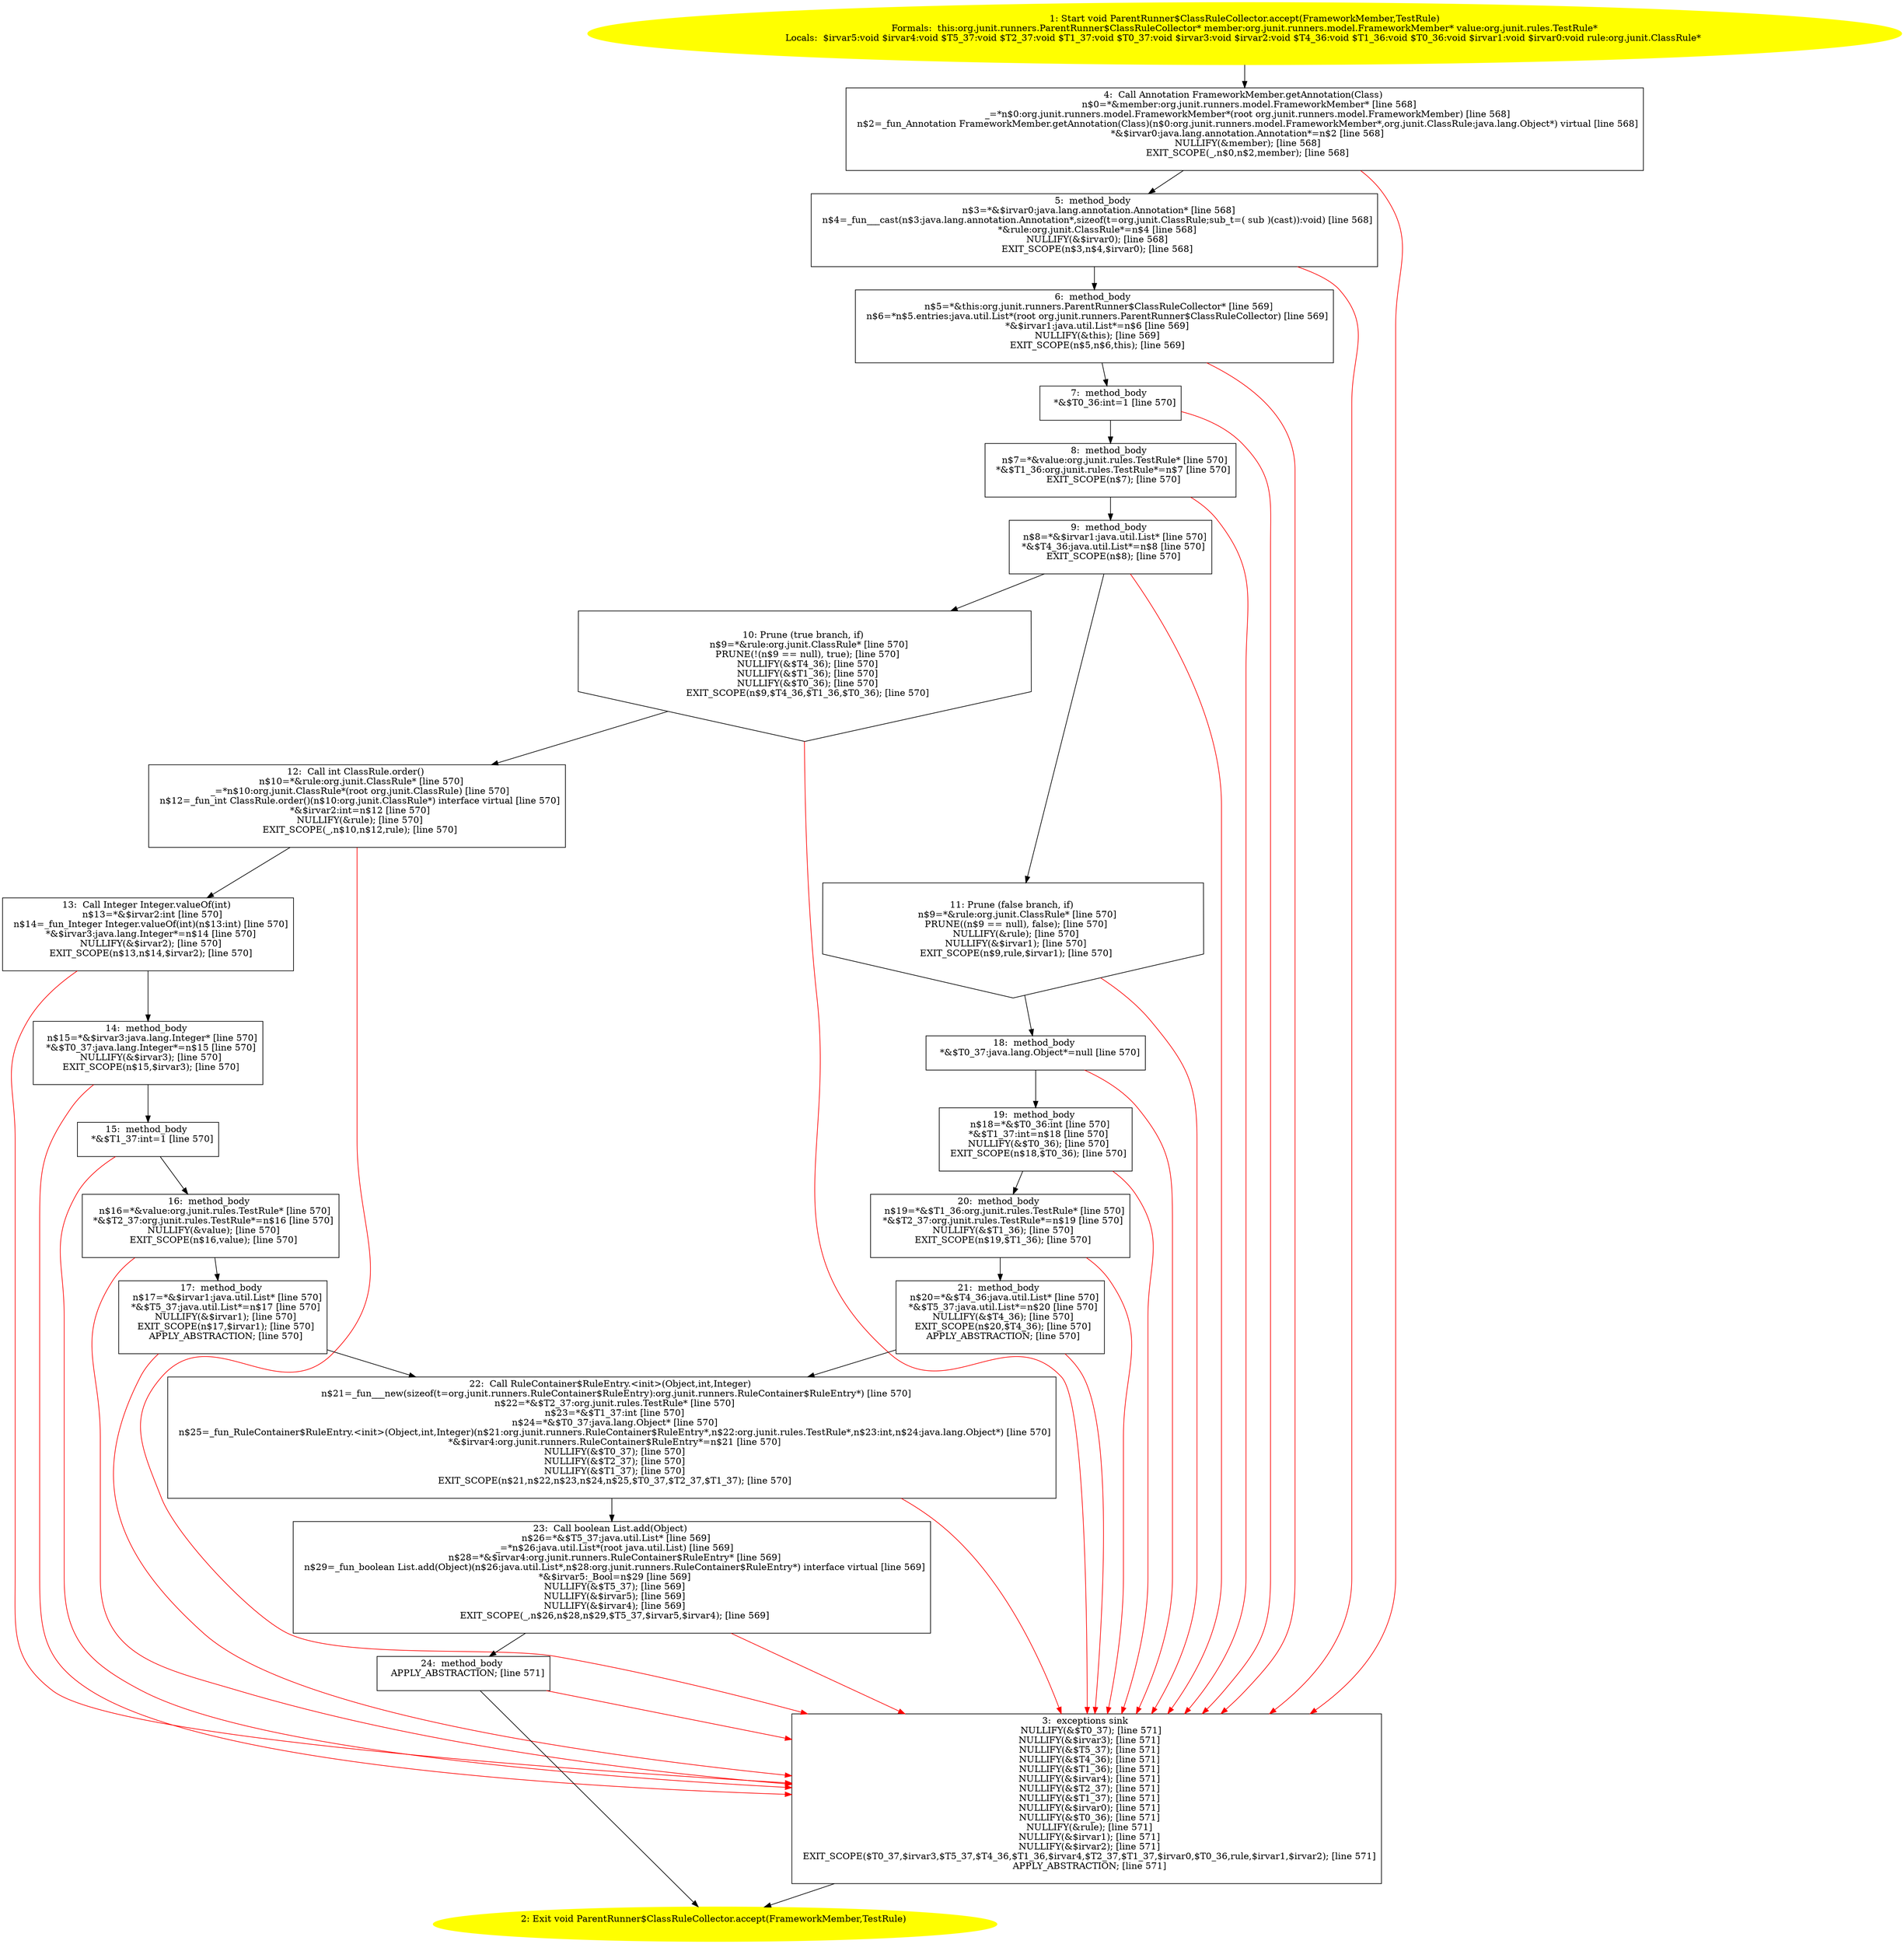 /* @generated */
digraph cfg {
"org.junit.runners.ParentRunner$ClassRuleCollector.accept(org.junit.runners.model.FrameworkMember,org.2ba70e14d24de3cc5faf973e01263235_1" [label="1: Start void ParentRunner$ClassRuleCollector.accept(FrameworkMember,TestRule)\nFormals:  this:org.junit.runners.ParentRunner$ClassRuleCollector* member:org.junit.runners.model.FrameworkMember* value:org.junit.rules.TestRule*\nLocals:  $irvar5:void $irvar4:void $T5_37:void $T2_37:void $T1_37:void $T0_37:void $irvar3:void $irvar2:void $T4_36:void $T1_36:void $T0_36:void $irvar1:void $irvar0:void rule:org.junit.ClassRule* \n  " color=yellow style=filled]
	

	 "org.junit.runners.ParentRunner$ClassRuleCollector.accept(org.junit.runners.model.FrameworkMember,org.2ba70e14d24de3cc5faf973e01263235_1" -> "org.junit.runners.ParentRunner$ClassRuleCollector.accept(org.junit.runners.model.FrameworkMember,org.2ba70e14d24de3cc5faf973e01263235_4" ;
"org.junit.runners.ParentRunner$ClassRuleCollector.accept(org.junit.runners.model.FrameworkMember,org.2ba70e14d24de3cc5faf973e01263235_2" [label="2: Exit void ParentRunner$ClassRuleCollector.accept(FrameworkMember,TestRule) \n  " color=yellow style=filled]
	

"org.junit.runners.ParentRunner$ClassRuleCollector.accept(org.junit.runners.model.FrameworkMember,org.2ba70e14d24de3cc5faf973e01263235_3" [label="3:  exceptions sink \n   NULLIFY(&$T0_37); [line 571]\n  NULLIFY(&$irvar3); [line 571]\n  NULLIFY(&$T5_37); [line 571]\n  NULLIFY(&$T4_36); [line 571]\n  NULLIFY(&$T1_36); [line 571]\n  NULLIFY(&$irvar4); [line 571]\n  NULLIFY(&$T2_37); [line 571]\n  NULLIFY(&$T1_37); [line 571]\n  NULLIFY(&$irvar0); [line 571]\n  NULLIFY(&$T0_36); [line 571]\n  NULLIFY(&rule); [line 571]\n  NULLIFY(&$irvar1); [line 571]\n  NULLIFY(&$irvar2); [line 571]\n  EXIT_SCOPE($T0_37,$irvar3,$T5_37,$T4_36,$T1_36,$irvar4,$T2_37,$T1_37,$irvar0,$T0_36,rule,$irvar1,$irvar2); [line 571]\n  APPLY_ABSTRACTION; [line 571]\n " shape="box"]
	

	 "org.junit.runners.ParentRunner$ClassRuleCollector.accept(org.junit.runners.model.FrameworkMember,org.2ba70e14d24de3cc5faf973e01263235_3" -> "org.junit.runners.ParentRunner$ClassRuleCollector.accept(org.junit.runners.model.FrameworkMember,org.2ba70e14d24de3cc5faf973e01263235_2" ;
"org.junit.runners.ParentRunner$ClassRuleCollector.accept(org.junit.runners.model.FrameworkMember,org.2ba70e14d24de3cc5faf973e01263235_4" [label="4:  Call Annotation FrameworkMember.getAnnotation(Class) \n   n$0=*&member:org.junit.runners.model.FrameworkMember* [line 568]\n  _=*n$0:org.junit.runners.model.FrameworkMember*(root org.junit.runners.model.FrameworkMember) [line 568]\n  n$2=_fun_Annotation FrameworkMember.getAnnotation(Class)(n$0:org.junit.runners.model.FrameworkMember*,org.junit.ClassRule:java.lang.Object*) virtual [line 568]\n  *&$irvar0:java.lang.annotation.Annotation*=n$2 [line 568]\n  NULLIFY(&member); [line 568]\n  EXIT_SCOPE(_,n$0,n$2,member); [line 568]\n " shape="box"]
	

	 "org.junit.runners.ParentRunner$ClassRuleCollector.accept(org.junit.runners.model.FrameworkMember,org.2ba70e14d24de3cc5faf973e01263235_4" -> "org.junit.runners.ParentRunner$ClassRuleCollector.accept(org.junit.runners.model.FrameworkMember,org.2ba70e14d24de3cc5faf973e01263235_5" ;
	 "org.junit.runners.ParentRunner$ClassRuleCollector.accept(org.junit.runners.model.FrameworkMember,org.2ba70e14d24de3cc5faf973e01263235_4" -> "org.junit.runners.ParentRunner$ClassRuleCollector.accept(org.junit.runners.model.FrameworkMember,org.2ba70e14d24de3cc5faf973e01263235_3" [color="red" ];
"org.junit.runners.ParentRunner$ClassRuleCollector.accept(org.junit.runners.model.FrameworkMember,org.2ba70e14d24de3cc5faf973e01263235_5" [label="5:  method_body \n   n$3=*&$irvar0:java.lang.annotation.Annotation* [line 568]\n  n$4=_fun___cast(n$3:java.lang.annotation.Annotation*,sizeof(t=org.junit.ClassRule;sub_t=( sub )(cast)):void) [line 568]\n  *&rule:org.junit.ClassRule*=n$4 [line 568]\n  NULLIFY(&$irvar0); [line 568]\n  EXIT_SCOPE(n$3,n$4,$irvar0); [line 568]\n " shape="box"]
	

	 "org.junit.runners.ParentRunner$ClassRuleCollector.accept(org.junit.runners.model.FrameworkMember,org.2ba70e14d24de3cc5faf973e01263235_5" -> "org.junit.runners.ParentRunner$ClassRuleCollector.accept(org.junit.runners.model.FrameworkMember,org.2ba70e14d24de3cc5faf973e01263235_6" ;
	 "org.junit.runners.ParentRunner$ClassRuleCollector.accept(org.junit.runners.model.FrameworkMember,org.2ba70e14d24de3cc5faf973e01263235_5" -> "org.junit.runners.ParentRunner$ClassRuleCollector.accept(org.junit.runners.model.FrameworkMember,org.2ba70e14d24de3cc5faf973e01263235_3" [color="red" ];
"org.junit.runners.ParentRunner$ClassRuleCollector.accept(org.junit.runners.model.FrameworkMember,org.2ba70e14d24de3cc5faf973e01263235_6" [label="6:  method_body \n   n$5=*&this:org.junit.runners.ParentRunner$ClassRuleCollector* [line 569]\n  n$6=*n$5.entries:java.util.List*(root org.junit.runners.ParentRunner$ClassRuleCollector) [line 569]\n  *&$irvar1:java.util.List*=n$6 [line 569]\n  NULLIFY(&this); [line 569]\n  EXIT_SCOPE(n$5,n$6,this); [line 569]\n " shape="box"]
	

	 "org.junit.runners.ParentRunner$ClassRuleCollector.accept(org.junit.runners.model.FrameworkMember,org.2ba70e14d24de3cc5faf973e01263235_6" -> "org.junit.runners.ParentRunner$ClassRuleCollector.accept(org.junit.runners.model.FrameworkMember,org.2ba70e14d24de3cc5faf973e01263235_7" ;
	 "org.junit.runners.ParentRunner$ClassRuleCollector.accept(org.junit.runners.model.FrameworkMember,org.2ba70e14d24de3cc5faf973e01263235_6" -> "org.junit.runners.ParentRunner$ClassRuleCollector.accept(org.junit.runners.model.FrameworkMember,org.2ba70e14d24de3cc5faf973e01263235_3" [color="red" ];
"org.junit.runners.ParentRunner$ClassRuleCollector.accept(org.junit.runners.model.FrameworkMember,org.2ba70e14d24de3cc5faf973e01263235_7" [label="7:  method_body \n   *&$T0_36:int=1 [line 570]\n " shape="box"]
	

	 "org.junit.runners.ParentRunner$ClassRuleCollector.accept(org.junit.runners.model.FrameworkMember,org.2ba70e14d24de3cc5faf973e01263235_7" -> "org.junit.runners.ParentRunner$ClassRuleCollector.accept(org.junit.runners.model.FrameworkMember,org.2ba70e14d24de3cc5faf973e01263235_8" ;
	 "org.junit.runners.ParentRunner$ClassRuleCollector.accept(org.junit.runners.model.FrameworkMember,org.2ba70e14d24de3cc5faf973e01263235_7" -> "org.junit.runners.ParentRunner$ClassRuleCollector.accept(org.junit.runners.model.FrameworkMember,org.2ba70e14d24de3cc5faf973e01263235_3" [color="red" ];
"org.junit.runners.ParentRunner$ClassRuleCollector.accept(org.junit.runners.model.FrameworkMember,org.2ba70e14d24de3cc5faf973e01263235_8" [label="8:  method_body \n   n$7=*&value:org.junit.rules.TestRule* [line 570]\n  *&$T1_36:org.junit.rules.TestRule*=n$7 [line 570]\n  EXIT_SCOPE(n$7); [line 570]\n " shape="box"]
	

	 "org.junit.runners.ParentRunner$ClassRuleCollector.accept(org.junit.runners.model.FrameworkMember,org.2ba70e14d24de3cc5faf973e01263235_8" -> "org.junit.runners.ParentRunner$ClassRuleCollector.accept(org.junit.runners.model.FrameworkMember,org.2ba70e14d24de3cc5faf973e01263235_9" ;
	 "org.junit.runners.ParentRunner$ClassRuleCollector.accept(org.junit.runners.model.FrameworkMember,org.2ba70e14d24de3cc5faf973e01263235_8" -> "org.junit.runners.ParentRunner$ClassRuleCollector.accept(org.junit.runners.model.FrameworkMember,org.2ba70e14d24de3cc5faf973e01263235_3" [color="red" ];
"org.junit.runners.ParentRunner$ClassRuleCollector.accept(org.junit.runners.model.FrameworkMember,org.2ba70e14d24de3cc5faf973e01263235_9" [label="9:  method_body \n   n$8=*&$irvar1:java.util.List* [line 570]\n  *&$T4_36:java.util.List*=n$8 [line 570]\n  EXIT_SCOPE(n$8); [line 570]\n " shape="box"]
	

	 "org.junit.runners.ParentRunner$ClassRuleCollector.accept(org.junit.runners.model.FrameworkMember,org.2ba70e14d24de3cc5faf973e01263235_9" -> "org.junit.runners.ParentRunner$ClassRuleCollector.accept(org.junit.runners.model.FrameworkMember,org.2ba70e14d24de3cc5faf973e01263235_10" ;
	 "org.junit.runners.ParentRunner$ClassRuleCollector.accept(org.junit.runners.model.FrameworkMember,org.2ba70e14d24de3cc5faf973e01263235_9" -> "org.junit.runners.ParentRunner$ClassRuleCollector.accept(org.junit.runners.model.FrameworkMember,org.2ba70e14d24de3cc5faf973e01263235_11" ;
	 "org.junit.runners.ParentRunner$ClassRuleCollector.accept(org.junit.runners.model.FrameworkMember,org.2ba70e14d24de3cc5faf973e01263235_9" -> "org.junit.runners.ParentRunner$ClassRuleCollector.accept(org.junit.runners.model.FrameworkMember,org.2ba70e14d24de3cc5faf973e01263235_3" [color="red" ];
"org.junit.runners.ParentRunner$ClassRuleCollector.accept(org.junit.runners.model.FrameworkMember,org.2ba70e14d24de3cc5faf973e01263235_10" [label="10: Prune (true branch, if) \n   n$9=*&rule:org.junit.ClassRule* [line 570]\n  PRUNE(!(n$9 == null), true); [line 570]\n  NULLIFY(&$T4_36); [line 570]\n  NULLIFY(&$T1_36); [line 570]\n  NULLIFY(&$T0_36); [line 570]\n  EXIT_SCOPE(n$9,$T4_36,$T1_36,$T0_36); [line 570]\n " shape="invhouse"]
	

	 "org.junit.runners.ParentRunner$ClassRuleCollector.accept(org.junit.runners.model.FrameworkMember,org.2ba70e14d24de3cc5faf973e01263235_10" -> "org.junit.runners.ParentRunner$ClassRuleCollector.accept(org.junit.runners.model.FrameworkMember,org.2ba70e14d24de3cc5faf973e01263235_12" ;
	 "org.junit.runners.ParentRunner$ClassRuleCollector.accept(org.junit.runners.model.FrameworkMember,org.2ba70e14d24de3cc5faf973e01263235_10" -> "org.junit.runners.ParentRunner$ClassRuleCollector.accept(org.junit.runners.model.FrameworkMember,org.2ba70e14d24de3cc5faf973e01263235_3" [color="red" ];
"org.junit.runners.ParentRunner$ClassRuleCollector.accept(org.junit.runners.model.FrameworkMember,org.2ba70e14d24de3cc5faf973e01263235_11" [label="11: Prune (false branch, if) \n   n$9=*&rule:org.junit.ClassRule* [line 570]\n  PRUNE((n$9 == null), false); [line 570]\n  NULLIFY(&rule); [line 570]\n  NULLIFY(&$irvar1); [line 570]\n  EXIT_SCOPE(n$9,rule,$irvar1); [line 570]\n " shape="invhouse"]
	

	 "org.junit.runners.ParentRunner$ClassRuleCollector.accept(org.junit.runners.model.FrameworkMember,org.2ba70e14d24de3cc5faf973e01263235_11" -> "org.junit.runners.ParentRunner$ClassRuleCollector.accept(org.junit.runners.model.FrameworkMember,org.2ba70e14d24de3cc5faf973e01263235_18" ;
	 "org.junit.runners.ParentRunner$ClassRuleCollector.accept(org.junit.runners.model.FrameworkMember,org.2ba70e14d24de3cc5faf973e01263235_11" -> "org.junit.runners.ParentRunner$ClassRuleCollector.accept(org.junit.runners.model.FrameworkMember,org.2ba70e14d24de3cc5faf973e01263235_3" [color="red" ];
"org.junit.runners.ParentRunner$ClassRuleCollector.accept(org.junit.runners.model.FrameworkMember,org.2ba70e14d24de3cc5faf973e01263235_12" [label="12:  Call int ClassRule.order() \n   n$10=*&rule:org.junit.ClassRule* [line 570]\n  _=*n$10:org.junit.ClassRule*(root org.junit.ClassRule) [line 570]\n  n$12=_fun_int ClassRule.order()(n$10:org.junit.ClassRule*) interface virtual [line 570]\n  *&$irvar2:int=n$12 [line 570]\n  NULLIFY(&rule); [line 570]\n  EXIT_SCOPE(_,n$10,n$12,rule); [line 570]\n " shape="box"]
	

	 "org.junit.runners.ParentRunner$ClassRuleCollector.accept(org.junit.runners.model.FrameworkMember,org.2ba70e14d24de3cc5faf973e01263235_12" -> "org.junit.runners.ParentRunner$ClassRuleCollector.accept(org.junit.runners.model.FrameworkMember,org.2ba70e14d24de3cc5faf973e01263235_13" ;
	 "org.junit.runners.ParentRunner$ClassRuleCollector.accept(org.junit.runners.model.FrameworkMember,org.2ba70e14d24de3cc5faf973e01263235_12" -> "org.junit.runners.ParentRunner$ClassRuleCollector.accept(org.junit.runners.model.FrameworkMember,org.2ba70e14d24de3cc5faf973e01263235_3" [color="red" ];
"org.junit.runners.ParentRunner$ClassRuleCollector.accept(org.junit.runners.model.FrameworkMember,org.2ba70e14d24de3cc5faf973e01263235_13" [label="13:  Call Integer Integer.valueOf(int) \n   n$13=*&$irvar2:int [line 570]\n  n$14=_fun_Integer Integer.valueOf(int)(n$13:int) [line 570]\n  *&$irvar3:java.lang.Integer*=n$14 [line 570]\n  NULLIFY(&$irvar2); [line 570]\n  EXIT_SCOPE(n$13,n$14,$irvar2); [line 570]\n " shape="box"]
	

	 "org.junit.runners.ParentRunner$ClassRuleCollector.accept(org.junit.runners.model.FrameworkMember,org.2ba70e14d24de3cc5faf973e01263235_13" -> "org.junit.runners.ParentRunner$ClassRuleCollector.accept(org.junit.runners.model.FrameworkMember,org.2ba70e14d24de3cc5faf973e01263235_14" ;
	 "org.junit.runners.ParentRunner$ClassRuleCollector.accept(org.junit.runners.model.FrameworkMember,org.2ba70e14d24de3cc5faf973e01263235_13" -> "org.junit.runners.ParentRunner$ClassRuleCollector.accept(org.junit.runners.model.FrameworkMember,org.2ba70e14d24de3cc5faf973e01263235_3" [color="red" ];
"org.junit.runners.ParentRunner$ClassRuleCollector.accept(org.junit.runners.model.FrameworkMember,org.2ba70e14d24de3cc5faf973e01263235_14" [label="14:  method_body \n   n$15=*&$irvar3:java.lang.Integer* [line 570]\n  *&$T0_37:java.lang.Integer*=n$15 [line 570]\n  NULLIFY(&$irvar3); [line 570]\n  EXIT_SCOPE(n$15,$irvar3); [line 570]\n " shape="box"]
	

	 "org.junit.runners.ParentRunner$ClassRuleCollector.accept(org.junit.runners.model.FrameworkMember,org.2ba70e14d24de3cc5faf973e01263235_14" -> "org.junit.runners.ParentRunner$ClassRuleCollector.accept(org.junit.runners.model.FrameworkMember,org.2ba70e14d24de3cc5faf973e01263235_15" ;
	 "org.junit.runners.ParentRunner$ClassRuleCollector.accept(org.junit.runners.model.FrameworkMember,org.2ba70e14d24de3cc5faf973e01263235_14" -> "org.junit.runners.ParentRunner$ClassRuleCollector.accept(org.junit.runners.model.FrameworkMember,org.2ba70e14d24de3cc5faf973e01263235_3" [color="red" ];
"org.junit.runners.ParentRunner$ClassRuleCollector.accept(org.junit.runners.model.FrameworkMember,org.2ba70e14d24de3cc5faf973e01263235_15" [label="15:  method_body \n   *&$T1_37:int=1 [line 570]\n " shape="box"]
	

	 "org.junit.runners.ParentRunner$ClassRuleCollector.accept(org.junit.runners.model.FrameworkMember,org.2ba70e14d24de3cc5faf973e01263235_15" -> "org.junit.runners.ParentRunner$ClassRuleCollector.accept(org.junit.runners.model.FrameworkMember,org.2ba70e14d24de3cc5faf973e01263235_16" ;
	 "org.junit.runners.ParentRunner$ClassRuleCollector.accept(org.junit.runners.model.FrameworkMember,org.2ba70e14d24de3cc5faf973e01263235_15" -> "org.junit.runners.ParentRunner$ClassRuleCollector.accept(org.junit.runners.model.FrameworkMember,org.2ba70e14d24de3cc5faf973e01263235_3" [color="red" ];
"org.junit.runners.ParentRunner$ClassRuleCollector.accept(org.junit.runners.model.FrameworkMember,org.2ba70e14d24de3cc5faf973e01263235_16" [label="16:  method_body \n   n$16=*&value:org.junit.rules.TestRule* [line 570]\n  *&$T2_37:org.junit.rules.TestRule*=n$16 [line 570]\n  NULLIFY(&value); [line 570]\n  EXIT_SCOPE(n$16,value); [line 570]\n " shape="box"]
	

	 "org.junit.runners.ParentRunner$ClassRuleCollector.accept(org.junit.runners.model.FrameworkMember,org.2ba70e14d24de3cc5faf973e01263235_16" -> "org.junit.runners.ParentRunner$ClassRuleCollector.accept(org.junit.runners.model.FrameworkMember,org.2ba70e14d24de3cc5faf973e01263235_17" ;
	 "org.junit.runners.ParentRunner$ClassRuleCollector.accept(org.junit.runners.model.FrameworkMember,org.2ba70e14d24de3cc5faf973e01263235_16" -> "org.junit.runners.ParentRunner$ClassRuleCollector.accept(org.junit.runners.model.FrameworkMember,org.2ba70e14d24de3cc5faf973e01263235_3" [color="red" ];
"org.junit.runners.ParentRunner$ClassRuleCollector.accept(org.junit.runners.model.FrameworkMember,org.2ba70e14d24de3cc5faf973e01263235_17" [label="17:  method_body \n   n$17=*&$irvar1:java.util.List* [line 570]\n  *&$T5_37:java.util.List*=n$17 [line 570]\n  NULLIFY(&$irvar1); [line 570]\n  EXIT_SCOPE(n$17,$irvar1); [line 570]\n  APPLY_ABSTRACTION; [line 570]\n " shape="box"]
	

	 "org.junit.runners.ParentRunner$ClassRuleCollector.accept(org.junit.runners.model.FrameworkMember,org.2ba70e14d24de3cc5faf973e01263235_17" -> "org.junit.runners.ParentRunner$ClassRuleCollector.accept(org.junit.runners.model.FrameworkMember,org.2ba70e14d24de3cc5faf973e01263235_22" ;
	 "org.junit.runners.ParentRunner$ClassRuleCollector.accept(org.junit.runners.model.FrameworkMember,org.2ba70e14d24de3cc5faf973e01263235_17" -> "org.junit.runners.ParentRunner$ClassRuleCollector.accept(org.junit.runners.model.FrameworkMember,org.2ba70e14d24de3cc5faf973e01263235_3" [color="red" ];
"org.junit.runners.ParentRunner$ClassRuleCollector.accept(org.junit.runners.model.FrameworkMember,org.2ba70e14d24de3cc5faf973e01263235_18" [label="18:  method_body \n   *&$T0_37:java.lang.Object*=null [line 570]\n " shape="box"]
	

	 "org.junit.runners.ParentRunner$ClassRuleCollector.accept(org.junit.runners.model.FrameworkMember,org.2ba70e14d24de3cc5faf973e01263235_18" -> "org.junit.runners.ParentRunner$ClassRuleCollector.accept(org.junit.runners.model.FrameworkMember,org.2ba70e14d24de3cc5faf973e01263235_19" ;
	 "org.junit.runners.ParentRunner$ClassRuleCollector.accept(org.junit.runners.model.FrameworkMember,org.2ba70e14d24de3cc5faf973e01263235_18" -> "org.junit.runners.ParentRunner$ClassRuleCollector.accept(org.junit.runners.model.FrameworkMember,org.2ba70e14d24de3cc5faf973e01263235_3" [color="red" ];
"org.junit.runners.ParentRunner$ClassRuleCollector.accept(org.junit.runners.model.FrameworkMember,org.2ba70e14d24de3cc5faf973e01263235_19" [label="19:  method_body \n   n$18=*&$T0_36:int [line 570]\n  *&$T1_37:int=n$18 [line 570]\n  NULLIFY(&$T0_36); [line 570]\n  EXIT_SCOPE(n$18,$T0_36); [line 570]\n " shape="box"]
	

	 "org.junit.runners.ParentRunner$ClassRuleCollector.accept(org.junit.runners.model.FrameworkMember,org.2ba70e14d24de3cc5faf973e01263235_19" -> "org.junit.runners.ParentRunner$ClassRuleCollector.accept(org.junit.runners.model.FrameworkMember,org.2ba70e14d24de3cc5faf973e01263235_20" ;
	 "org.junit.runners.ParentRunner$ClassRuleCollector.accept(org.junit.runners.model.FrameworkMember,org.2ba70e14d24de3cc5faf973e01263235_19" -> "org.junit.runners.ParentRunner$ClassRuleCollector.accept(org.junit.runners.model.FrameworkMember,org.2ba70e14d24de3cc5faf973e01263235_3" [color="red" ];
"org.junit.runners.ParentRunner$ClassRuleCollector.accept(org.junit.runners.model.FrameworkMember,org.2ba70e14d24de3cc5faf973e01263235_20" [label="20:  method_body \n   n$19=*&$T1_36:org.junit.rules.TestRule* [line 570]\n  *&$T2_37:org.junit.rules.TestRule*=n$19 [line 570]\n  NULLIFY(&$T1_36); [line 570]\n  EXIT_SCOPE(n$19,$T1_36); [line 570]\n " shape="box"]
	

	 "org.junit.runners.ParentRunner$ClassRuleCollector.accept(org.junit.runners.model.FrameworkMember,org.2ba70e14d24de3cc5faf973e01263235_20" -> "org.junit.runners.ParentRunner$ClassRuleCollector.accept(org.junit.runners.model.FrameworkMember,org.2ba70e14d24de3cc5faf973e01263235_21" ;
	 "org.junit.runners.ParentRunner$ClassRuleCollector.accept(org.junit.runners.model.FrameworkMember,org.2ba70e14d24de3cc5faf973e01263235_20" -> "org.junit.runners.ParentRunner$ClassRuleCollector.accept(org.junit.runners.model.FrameworkMember,org.2ba70e14d24de3cc5faf973e01263235_3" [color="red" ];
"org.junit.runners.ParentRunner$ClassRuleCollector.accept(org.junit.runners.model.FrameworkMember,org.2ba70e14d24de3cc5faf973e01263235_21" [label="21:  method_body \n   n$20=*&$T4_36:java.util.List* [line 570]\n  *&$T5_37:java.util.List*=n$20 [line 570]\n  NULLIFY(&$T4_36); [line 570]\n  EXIT_SCOPE(n$20,$T4_36); [line 570]\n  APPLY_ABSTRACTION; [line 570]\n " shape="box"]
	

	 "org.junit.runners.ParentRunner$ClassRuleCollector.accept(org.junit.runners.model.FrameworkMember,org.2ba70e14d24de3cc5faf973e01263235_21" -> "org.junit.runners.ParentRunner$ClassRuleCollector.accept(org.junit.runners.model.FrameworkMember,org.2ba70e14d24de3cc5faf973e01263235_22" ;
	 "org.junit.runners.ParentRunner$ClassRuleCollector.accept(org.junit.runners.model.FrameworkMember,org.2ba70e14d24de3cc5faf973e01263235_21" -> "org.junit.runners.ParentRunner$ClassRuleCollector.accept(org.junit.runners.model.FrameworkMember,org.2ba70e14d24de3cc5faf973e01263235_3" [color="red" ];
"org.junit.runners.ParentRunner$ClassRuleCollector.accept(org.junit.runners.model.FrameworkMember,org.2ba70e14d24de3cc5faf973e01263235_22" [label="22:  Call RuleContainer$RuleEntry.<init>(Object,int,Integer) \n   n$21=_fun___new(sizeof(t=org.junit.runners.RuleContainer$RuleEntry):org.junit.runners.RuleContainer$RuleEntry*) [line 570]\n  n$22=*&$T2_37:org.junit.rules.TestRule* [line 570]\n  n$23=*&$T1_37:int [line 570]\n  n$24=*&$T0_37:java.lang.Object* [line 570]\n  n$25=_fun_RuleContainer$RuleEntry.<init>(Object,int,Integer)(n$21:org.junit.runners.RuleContainer$RuleEntry*,n$22:org.junit.rules.TestRule*,n$23:int,n$24:java.lang.Object*) [line 570]\n  *&$irvar4:org.junit.runners.RuleContainer$RuleEntry*=n$21 [line 570]\n  NULLIFY(&$T0_37); [line 570]\n  NULLIFY(&$T2_37); [line 570]\n  NULLIFY(&$T1_37); [line 570]\n  EXIT_SCOPE(n$21,n$22,n$23,n$24,n$25,$T0_37,$T2_37,$T1_37); [line 570]\n " shape="box"]
	

	 "org.junit.runners.ParentRunner$ClassRuleCollector.accept(org.junit.runners.model.FrameworkMember,org.2ba70e14d24de3cc5faf973e01263235_22" -> "org.junit.runners.ParentRunner$ClassRuleCollector.accept(org.junit.runners.model.FrameworkMember,org.2ba70e14d24de3cc5faf973e01263235_23" ;
	 "org.junit.runners.ParentRunner$ClassRuleCollector.accept(org.junit.runners.model.FrameworkMember,org.2ba70e14d24de3cc5faf973e01263235_22" -> "org.junit.runners.ParentRunner$ClassRuleCollector.accept(org.junit.runners.model.FrameworkMember,org.2ba70e14d24de3cc5faf973e01263235_3" [color="red" ];
"org.junit.runners.ParentRunner$ClassRuleCollector.accept(org.junit.runners.model.FrameworkMember,org.2ba70e14d24de3cc5faf973e01263235_23" [label="23:  Call boolean List.add(Object) \n   n$26=*&$T5_37:java.util.List* [line 569]\n  _=*n$26:java.util.List*(root java.util.List) [line 569]\n  n$28=*&$irvar4:org.junit.runners.RuleContainer$RuleEntry* [line 569]\n  n$29=_fun_boolean List.add(Object)(n$26:java.util.List*,n$28:org.junit.runners.RuleContainer$RuleEntry*) interface virtual [line 569]\n  *&$irvar5:_Bool=n$29 [line 569]\n  NULLIFY(&$T5_37); [line 569]\n  NULLIFY(&$irvar5); [line 569]\n  NULLIFY(&$irvar4); [line 569]\n  EXIT_SCOPE(_,n$26,n$28,n$29,$T5_37,$irvar5,$irvar4); [line 569]\n " shape="box"]
	

	 "org.junit.runners.ParentRunner$ClassRuleCollector.accept(org.junit.runners.model.FrameworkMember,org.2ba70e14d24de3cc5faf973e01263235_23" -> "org.junit.runners.ParentRunner$ClassRuleCollector.accept(org.junit.runners.model.FrameworkMember,org.2ba70e14d24de3cc5faf973e01263235_24" ;
	 "org.junit.runners.ParentRunner$ClassRuleCollector.accept(org.junit.runners.model.FrameworkMember,org.2ba70e14d24de3cc5faf973e01263235_23" -> "org.junit.runners.ParentRunner$ClassRuleCollector.accept(org.junit.runners.model.FrameworkMember,org.2ba70e14d24de3cc5faf973e01263235_3" [color="red" ];
"org.junit.runners.ParentRunner$ClassRuleCollector.accept(org.junit.runners.model.FrameworkMember,org.2ba70e14d24de3cc5faf973e01263235_24" [label="24:  method_body \n   APPLY_ABSTRACTION; [line 571]\n " shape="box"]
	

	 "org.junit.runners.ParentRunner$ClassRuleCollector.accept(org.junit.runners.model.FrameworkMember,org.2ba70e14d24de3cc5faf973e01263235_24" -> "org.junit.runners.ParentRunner$ClassRuleCollector.accept(org.junit.runners.model.FrameworkMember,org.2ba70e14d24de3cc5faf973e01263235_2" ;
	 "org.junit.runners.ParentRunner$ClassRuleCollector.accept(org.junit.runners.model.FrameworkMember,org.2ba70e14d24de3cc5faf973e01263235_24" -> "org.junit.runners.ParentRunner$ClassRuleCollector.accept(org.junit.runners.model.FrameworkMember,org.2ba70e14d24de3cc5faf973e01263235_3" [color="red" ];
}
